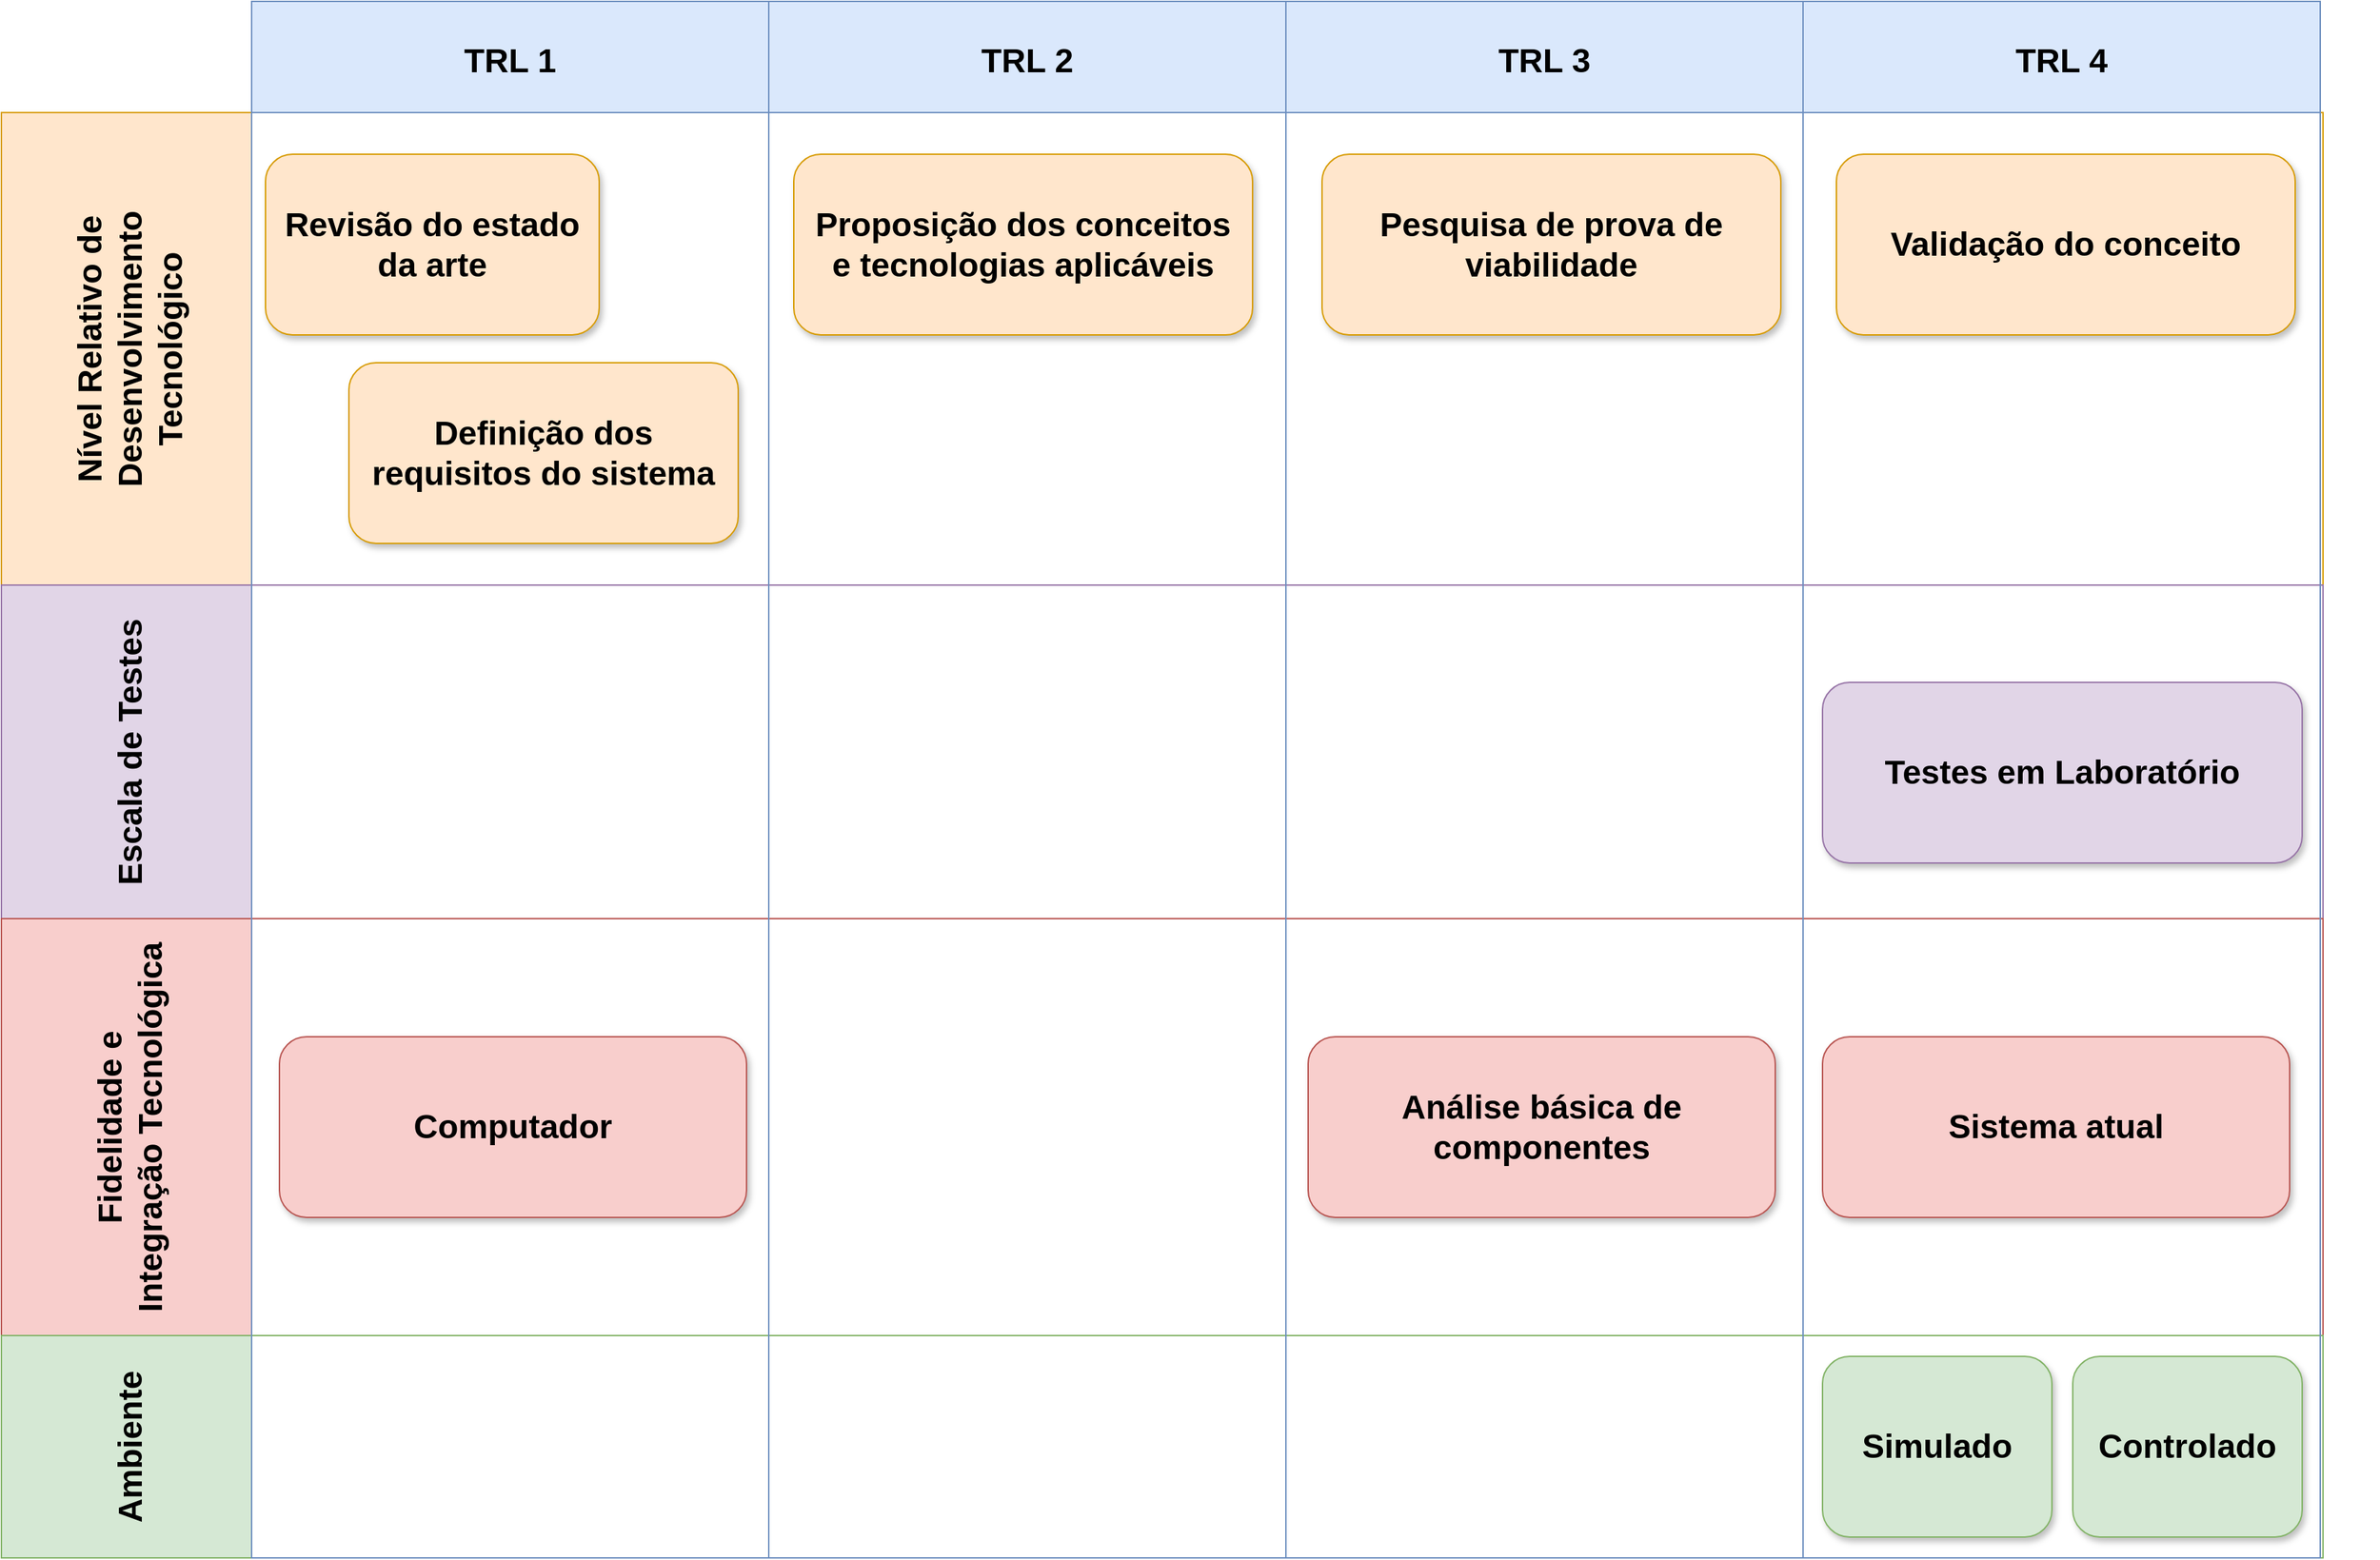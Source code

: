 <mxfile version="19.0.3" type="device" pages="3"><diagram id="wFE0QG_FPsp0jaGvCLVb" name="Page-1"><mxGraphModel dx="1791" dy="790" grid="1" gridSize="10" guides="1" tooltips="1" connect="1" arrows="1" fold="1" page="1" pageScale="1" pageWidth="1920" pageHeight="1200" math="0" shadow="0"><root><mxCell id="0"/><mxCell id="1" parent="0"/><mxCell id="h72weLQ-v1Izwwtd6WfZ-42" value="" style="group" parent="1" vertex="1" connectable="0"><mxGeometry x="100" y="120" width="1710" height="1040" as="geometry"/></mxCell><mxCell id="h72weLQ-v1Izwwtd6WfZ-1" value="Nível Relativo de &#10;Desenvolvimento&#10;Tecnológico" style="swimlane;horizontal=0;startSize=180;fontSize=24;fillColor=#ffe6cc;strokeColor=#d79b00;" parent="h72weLQ-v1Izwwtd6WfZ-42" vertex="1"><mxGeometry width="1670" height="340" as="geometry"/></mxCell><mxCell id="B0AgPP3o7WreN1fM0LWA-12" value="Definição dos requisitos do sistema" style="rounded=1;whiteSpace=wrap;html=1;fontSize=24;fillColor=#ffe6cc;strokeColor=#d79b00;shadow=1;sketch=0;glass=0;gradientColor=none;fontStyle=1" parent="h72weLQ-v1Izwwtd6WfZ-1" vertex="1"><mxGeometry x="250" y="180" width="280" height="130" as="geometry"/></mxCell><mxCell id="h72weLQ-v1Izwwtd6WfZ-38" value="Revisão do estado da arte" style="rounded=1;whiteSpace=wrap;html=1;fontSize=24;fillColor=#ffe6cc;strokeColor=#d79b00;shadow=1;sketch=0;glass=0;gradientColor=none;fontStyle=1" parent="h72weLQ-v1Izwwtd6WfZ-1" vertex="1"><mxGeometry x="190" y="30" width="240" height="130" as="geometry"/></mxCell><mxCell id="B0AgPP3o7WreN1fM0LWA-13" value="Proposição dos conceitos&lt;br&gt;e tecnologias aplicáveis" style="rounded=1;whiteSpace=wrap;html=1;fontSize=24;fillColor=#ffe6cc;strokeColor=#d79b00;shadow=1;sketch=0;glass=0;gradientColor=none;fontStyle=1" parent="h72weLQ-v1Izwwtd6WfZ-1" vertex="1"><mxGeometry x="570" y="30" width="330" height="130" as="geometry"/></mxCell><mxCell id="B0AgPP3o7WreN1fM0LWA-18" value="Validação do conceito" style="rounded=1;whiteSpace=wrap;html=1;fontSize=24;fillColor=#ffe6cc;strokeColor=#d79b00;shadow=1;sketch=0;glass=0;gradientColor=none;fontStyle=1" parent="h72weLQ-v1Izwwtd6WfZ-1" vertex="1"><mxGeometry x="1320" y="30" width="330" height="130" as="geometry"/></mxCell><mxCell id="B0AgPP3o7WreN1fM0LWA-19" value="Pesquisa de prova de viabilidade" style="rounded=1;whiteSpace=wrap;html=1;fontSize=24;fillColor=#ffe6cc;strokeColor=#d79b00;shadow=1;sketch=0;glass=0;gradientColor=none;fontStyle=1" parent="h72weLQ-v1Izwwtd6WfZ-1" vertex="1"><mxGeometry x="950" y="30" width="330" height="130" as="geometry"/></mxCell><mxCell id="h72weLQ-v1Izwwtd6WfZ-15" value="Escala de Testes" style="swimlane;horizontal=0;startSize=180;fontSize=24;fillColor=#e1d5e7;strokeColor=#9673a6;" parent="h72weLQ-v1Izwwtd6WfZ-42" vertex="1"><mxGeometry y="340" width="1670" height="240" as="geometry"/></mxCell><mxCell id="8ee--ngN5sYF0L9ZjMN5-5" value="Testes em Laboratório" style="rounded=1;whiteSpace=wrap;html=1;fontSize=24;fillColor=#e1d5e7;strokeColor=#9673a6;shadow=1;sketch=0;glass=0;fontStyle=1" parent="h72weLQ-v1Izwwtd6WfZ-15" vertex="1"><mxGeometry x="1310" y="70" width="345" height="130" as="geometry"/></mxCell><mxCell id="h72weLQ-v1Izwwtd6WfZ-16" value="Fidelidade e &#10;Integração Tecnológica" style="swimlane;horizontal=0;startSize=180;fontSize=24;fillColor=#f8cecc;strokeColor=#b85450;" parent="h72weLQ-v1Izwwtd6WfZ-42" vertex="1"><mxGeometry y="580" width="1670" height="300" as="geometry"/></mxCell><mxCell id="8ee--ngN5sYF0L9ZjMN5-9" value="Computador" style="rounded=1;whiteSpace=wrap;html=1;fontSize=24;fillColor=#f8cecc;strokeColor=#b85450;shadow=1;sketch=0;glass=0;fontStyle=1" parent="h72weLQ-v1Izwwtd6WfZ-16" vertex="1"><mxGeometry x="200" y="85" width="336" height="130" as="geometry"/></mxCell><mxCell id="8ee--ngN5sYF0L9ZjMN5-10" value="Sistema atual" style="rounded=1;whiteSpace=wrap;html=1;fontSize=24;fillColor=#f8cecc;strokeColor=#b85450;shadow=1;sketch=0;glass=0;fontStyle=1" parent="h72weLQ-v1Izwwtd6WfZ-16" vertex="1"><mxGeometry x="1310" y="85" width="336" height="130" as="geometry"/></mxCell><mxCell id="B0AgPP3o7WreN1fM0LWA-41" value="Análise básica de componentes" style="rounded=1;whiteSpace=wrap;html=1;fontSize=24;fillColor=#f8cecc;strokeColor=#b85450;shadow=1;sketch=0;glass=0;fontStyle=1" parent="h72weLQ-v1Izwwtd6WfZ-16" vertex="1"><mxGeometry x="940" y="85" width="336" height="130" as="geometry"/></mxCell><mxCell id="h72weLQ-v1Izwwtd6WfZ-17" value="Ambiente" style="swimlane;horizontal=0;startSize=180;fontSize=24;fillColor=#d5e8d4;strokeColor=#82b366;" parent="h72weLQ-v1Izwwtd6WfZ-42" vertex="1"><mxGeometry y="880" width="1670" height="160" as="geometry"/></mxCell><mxCell id="B0AgPP3o7WreN1fM0LWA-38" value="Controlado" style="rounded=1;whiteSpace=wrap;html=1;fontSize=24;fillColor=#d5e8d4;strokeColor=#82b366;shadow=1;sketch=0;glass=0;fontStyle=1" parent="h72weLQ-v1Izwwtd6WfZ-17" vertex="1"><mxGeometry x="1490" y="15" width="165" height="130" as="geometry"/></mxCell><mxCell id="B0AgPP3o7WreN1fM0LWA-39" value="Simulado" style="rounded=1;whiteSpace=wrap;html=1;fontSize=24;fillColor=#d5e8d4;strokeColor=#82b366;shadow=1;sketch=0;glass=0;fontStyle=1" parent="h72weLQ-v1Izwwtd6WfZ-17" vertex="1"><mxGeometry x="1310" y="15" width="165" height="130" as="geometry"/></mxCell><mxCell id="h72weLQ-v1Izwwtd6WfZ-18" value="TRL 1" style="swimlane;fontSize=24;startSize=80;fillColor=#dae8fc;strokeColor=#6c8ebf;" parent="1" vertex="1"><mxGeometry x="280" y="40" width="372" height="1120" as="geometry"/></mxCell><mxCell id="uqeQwlGGv48OK5h9D6a3-13" value="TRL 2" style="swimlane;fontSize=24;startSize=80;fillColor=#dae8fc;strokeColor=#6c8ebf;" parent="1" vertex="1"><mxGeometry x="652" y="40" width="372" height="1120" as="geometry"/></mxCell><mxCell id="uqeQwlGGv48OK5h9D6a3-17" value="TRL 3" style="swimlane;fontSize=24;startSize=80;fillColor=#dae8fc;strokeColor=#6c8ebf;" parent="1" vertex="1"><mxGeometry x="1024" y="40" width="372" height="1120" as="geometry"/></mxCell><mxCell id="uqeQwlGGv48OK5h9D6a3-18" value="TRL 4" style="swimlane;fontSize=24;startSize=80;fillColor=#dae8fc;strokeColor=#6c8ebf;" parent="1" vertex="1"><mxGeometry x="1396" y="40" width="372" height="1120" as="geometry"/></mxCell></root></mxGraphModel></diagram><diagram name="Page-2" id="Onuf0YLbtjrsaesylq0W"><mxGraphModel dx="1718" dy="754" grid="1" gridSize="10" guides="1" tooltips="1" connect="1" arrows="1" fold="1" page="1" pageScale="1" pageWidth="1920" pageHeight="1200" math="0" shadow="0"><root><mxCell id="YtkINBe5BwIoumPF6pWK-0"/><mxCell id="YtkINBe5BwIoumPF6pWK-1" parent="YtkINBe5BwIoumPF6pWK-0"/><mxCell id="dxEUn6IjIRMjEzM8iqwR-6" style="edgeStyle=orthogonalEdgeStyle;rounded=0;orthogonalLoop=1;jettySize=auto;html=1;fontSize=14;endArrow=open;endFill=0;" edge="1" parent="YtkINBe5BwIoumPF6pWK-1" source="dxEUn6IjIRMjEzM8iqwR-0"><mxGeometry relative="1" as="geometry"><mxPoint x="320" y="380" as="targetPoint"/></mxGeometry></mxCell><mxCell id="dxEUn6IjIRMjEzM8iqwR-7" value="" style="edgeStyle=orthogonalEdgeStyle;rounded=0;orthogonalLoop=1;jettySize=auto;html=1;fontSize=14;endArrow=classic;endFill=1;" edge="1" parent="YtkINBe5BwIoumPF6pWK-1" source="dxEUn6IjIRMjEzM8iqwR-0"><mxGeometry relative="1" as="geometry"><mxPoint x="320" y="380" as="targetPoint"/></mxGeometry></mxCell><mxCell id="dxEUn6IjIRMjEzM8iqwR-0" value="Informacional" style="rounded=0;whiteSpace=wrap;html=1;fillColor=#2C62B5;strokeColor=#12284A;fontStyle=1;fontSize=16;fontColor=#FFFFFF;" vertex="1" parent="YtkINBe5BwIoumPF6pWK-1"><mxGeometry x="120" y="350" width="160" height="60" as="geometry"/></mxCell><mxCell id="dxEUn6IjIRMjEzM8iqwR-8" style="edgeStyle=orthogonalEdgeStyle;rounded=0;orthogonalLoop=1;jettySize=auto;html=1;entryX=0;entryY=0.5;entryDx=0;entryDy=0;fontSize=14;endArrow=classic;endFill=1;" edge="1" parent="YtkINBe5BwIoumPF6pWK-1"><mxGeometry relative="1" as="geometry"><mxPoint x="480" y="380" as="sourcePoint"/><mxPoint x="520" y="380" as="targetPoint"/></mxGeometry></mxCell><mxCell id="dxEUn6IjIRMjEzM8iqwR-9" style="edgeStyle=orthogonalEdgeStyle;rounded=0;orthogonalLoop=1;jettySize=auto;html=1;entryX=0;entryY=0.5;entryDx=0;entryDy=0;fontSize=14;endArrow=classic;endFill=1;" edge="1" parent="YtkINBe5BwIoumPF6pWK-1"><mxGeometry relative="1" as="geometry"><mxPoint x="680" y="380" as="sourcePoint"/><mxPoint x="720" y="380" as="targetPoint"/></mxGeometry></mxCell><mxCell id="dxEUn6IjIRMjEzM8iqwR-11" style="edgeStyle=orthogonalEdgeStyle;rounded=0;orthogonalLoop=1;jettySize=auto;html=1;entryX=0;entryY=0.5;entryDx=0;entryDy=0;fontSize=14;endArrow=classic;endFill=1;" edge="1" parent="YtkINBe5BwIoumPF6pWK-1"><mxGeometry relative="1" as="geometry"><mxPoint x="600.043" y="410" as="sourcePoint"/><mxPoint x="720" y="470" as="targetPoint"/><Array as="points"><mxPoint x="600" y="470"/></Array></mxGeometry></mxCell><mxCell id="dxEUn6IjIRMjEzM8iqwR-13" style="edgeStyle=orthogonalEdgeStyle;rounded=0;orthogonalLoop=1;jettySize=auto;html=1;entryX=0;entryY=0.5;entryDx=0;entryDy=0;fontSize=14;endArrow=classic;endFill=1;" edge="1" parent="YtkINBe5BwIoumPF6pWK-1"><mxGeometry relative="1" as="geometry"><mxPoint x="880" y="380" as="sourcePoint"/><mxPoint x="920" y="380" as="targetPoint"/></mxGeometry></mxCell><mxCell id="dxEUn6IjIRMjEzM8iqwR-14" style="edgeStyle=orthogonalEdgeStyle;rounded=0;orthogonalLoop=1;jettySize=auto;html=1;entryX=0;entryY=0.5;entryDx=0;entryDy=0;fontSize=14;endArrow=classic;endFill=1;" edge="1" parent="YtkINBe5BwIoumPF6pWK-1"><mxGeometry relative="1" as="geometry"><mxPoint x="1080" y="380" as="sourcePoint"/><mxPoint x="1120" y="380" as="targetPoint"/></mxGeometry></mxCell><mxCell id="dxEUn6IjIRMjEzM8iqwR-12" style="edgeStyle=orthogonalEdgeStyle;rounded=0;orthogonalLoop=1;jettySize=auto;html=1;entryX=0.5;entryY=1;entryDx=0;entryDy=0;fontSize=14;endArrow=classic;endFill=1;" edge="1" parent="YtkINBe5BwIoumPF6pWK-1"><mxGeometry relative="1" as="geometry"><mxPoint x="880" y="470" as="sourcePoint"/><mxPoint x="1000" y="410" as="targetPoint"/></mxGeometry></mxCell><mxCell id="dxEUn6IjIRMjEzM8iqwR-15" value="Conceitual" style="rounded=0;whiteSpace=wrap;html=1;fillColor=#2C62B5;strokeColor=#12284A;fontStyle=1;fontSize=16;fontColor=#FFFFFF;" vertex="1" parent="YtkINBe5BwIoumPF6pWK-1"><mxGeometry x="320" y="350" width="160" height="60" as="geometry"/></mxCell><mxCell id="dxEUn6IjIRMjEzM8iqwR-16" value="Preliminar" style="rounded=0;whiteSpace=wrap;html=1;fillColor=#2C62B5;strokeColor=#12284A;fontStyle=1;fontSize=16;fontColor=#FFFFFF;" vertex="1" parent="YtkINBe5BwIoumPF6pWK-1"><mxGeometry x="520" y="350" width="160" height="60" as="geometry"/></mxCell><mxCell id="dxEUn6IjIRMjEzM8iqwR-17" value="Detalhado" style="rounded=0;whiteSpace=wrap;html=1;fillColor=#2C62B5;strokeColor=#12284A;fontStyle=1;fontSize=16;fontColor=#FFFFFF;" vertex="1" parent="YtkINBe5BwIoumPF6pWK-1"><mxGeometry x="720" y="350" width="160" height="60" as="geometry"/></mxCell><mxCell id="dxEUn6IjIRMjEzM8iqwR-18" value="Desenvolvimento" style="rounded=0;whiteSpace=wrap;html=1;fillColor=#2C62B5;strokeColor=#12284A;fontStyle=1;fontSize=16;fontColor=#FFFFFF;" vertex="1" parent="YtkINBe5BwIoumPF6pWK-1"><mxGeometry x="920" y="350" width="160" height="60" as="geometry"/></mxCell><mxCell id="dxEUn6IjIRMjEzM8iqwR-20" value="Testes Integrados" style="rounded=0;whiteSpace=wrap;html=1;fillColor=#2C62B5;strokeColor=#12284A;fontStyle=1;fontSize=16;fontColor=#FFFFFF;" vertex="1" parent="YtkINBe5BwIoumPF6pWK-1"><mxGeometry x="1120" y="350" width="160" height="60" as="geometry"/></mxCell><mxCell id="dxEUn6IjIRMjEzM8iqwR-21" value="Simulação" style="rounded=0;whiteSpace=wrap;html=1;fillColor=#2C62B5;strokeColor=#12284A;fontStyle=1;fontSize=16;fontColor=#FFFFFF;" vertex="1" parent="YtkINBe5BwIoumPF6pWK-1"><mxGeometry x="720" y="440" width="160" height="60" as="geometry"/></mxCell></root></mxGraphModel></diagram><diagram id="y44GNBFumCnsDAwKMU2Z" name="Page-3"><mxGraphModel dx="2171" dy="953" grid="1" gridSize="10" guides="1" tooltips="1" connect="1" arrows="1" fold="1" page="1" pageScale="1" pageWidth="1920" pageHeight="1080" math="0" shadow="0"><root><mxCell id="0"/><mxCell id="1" parent="0"/><mxCell id="ecVIP_PLHdeNfO3C8hGc-1" value="Etapas" style="swimlane;horizontal=0;fillColor=#dae8fc;strokeColor=#6c8ebf;fontSize=16;" parent="1" vertex="1"><mxGeometry x="130" y="320" width="1370" height="120" as="geometry"/></mxCell><mxCell id="ecVIP_PLHdeNfO3C8hGc-6" value="Informacional" style="rounded=0;whiteSpace=wrap;html=1;fillColor=#dae8fc;strokeColor=#6c8ebf;fontStyle=0;fontSize=16;" parent="ecVIP_PLHdeNfO3C8hGc-1" vertex="1"><mxGeometry x="80" y="30" width="160" height="60" as="geometry"/></mxCell><mxCell id="BdxkDJNEzJFsb1VxYrzu-2" value="Conceitual" style="rounded=0;whiteSpace=wrap;html=1;fillColor=#dae8fc;strokeColor=#6c8ebf;fontStyle=0;fontSize=16;" vertex="1" parent="ecVIP_PLHdeNfO3C8hGc-1"><mxGeometry x="270" y="30" width="160" height="60" as="geometry"/></mxCell><mxCell id="BdxkDJNEzJFsb1VxYrzu-6" value="Preliminar" style="rounded=0;whiteSpace=wrap;html=1;fillColor=#dae8fc;strokeColor=#6c8ebf;fontStyle=0;fontSize=16;" vertex="1" parent="ecVIP_PLHdeNfO3C8hGc-1"><mxGeometry x="470" y="30" width="160" height="60" as="geometry"/></mxCell><mxCell id="BdxkDJNEzJFsb1VxYrzu-9" value="Detalhado" style="rounded=0;whiteSpace=wrap;html=1;fillColor=#dae8fc;strokeColor=#6c8ebf;fontStyle=0;fontSize=16;" vertex="1" parent="ecVIP_PLHdeNfO3C8hGc-1"><mxGeometry x="670" y="30" width="160" height="60" as="geometry"/></mxCell><mxCell id="BdxkDJNEzJFsb1VxYrzu-13" value="Desenvolvimento" style="rounded=0;whiteSpace=wrap;html=1;fillColor=#dae8fc;strokeColor=#6c8ebf;fontStyle=0;fontSize=16;" vertex="1" parent="ecVIP_PLHdeNfO3C8hGc-1"><mxGeometry x="870" y="30" width="160" height="60" as="geometry"/></mxCell><mxCell id="BdxkDJNEzJFsb1VxYrzu-15" value="Testes Integrados" style="rounded=0;whiteSpace=wrap;html=1;fillColor=#dae8fc;strokeColor=#6c8ebf;fontStyle=0;fontSize=16;" vertex="1" parent="ecVIP_PLHdeNfO3C8hGc-1"><mxGeometry x="1070" y="30" width="160" height="60" as="geometry"/></mxCell><mxCell id="ecVIP_PLHdeNfO3C8hGc-3" value="Atividades" style="swimlane;horizontal=0;startSize=23;fillColor=#d5e8d4;strokeColor=#82b366;fontSize=16;" parent="1" vertex="1"><mxGeometry x="130" y="440" width="1370" height="230" as="geometry"/></mxCell><mxCell id="ecVIP_PLHdeNfO3C8hGc-20" value="QFD: C x T" style="rounded=0;whiteSpace=wrap;html=1;fillColor=#d5e8d4;strokeColor=#82b366;fontSize=16;" parent="ecVIP_PLHdeNfO3C8hGc-3" vertex="1"><mxGeometry x="80" y="30" width="160" height="50" as="geometry"/></mxCell><mxCell id="ecVIP_PLHdeNfO3C8hGc-21" value="Basis of Design" style="rounded=0;whiteSpace=wrap;html=1;fillColor=#d5e8d4;strokeColor=#82b366;fontSize=16;" parent="ecVIP_PLHdeNfO3C8hGc-3" vertex="1"><mxGeometry x="80" y="90" width="160" height="50" as="geometry"/></mxCell><mxCell id="ecVIP_PLHdeNfO3C8hGc-22" value="SOTA" style="rounded=0;whiteSpace=wrap;html=1;fillColor=#d5e8d4;strokeColor=#82b366;fontSize=16;" parent="ecVIP_PLHdeNfO3C8hGc-3" vertex="1"><mxGeometry x="270" y="30" width="160" height="50" as="geometry"/></mxCell><mxCell id="BdxkDJNEzJFsb1VxYrzu-4" value="QFD: T x F" style="rounded=0;whiteSpace=wrap;html=1;fillColor=#d5e8d4;strokeColor=#82b366;fontSize=16;" vertex="1" parent="ecVIP_PLHdeNfO3C8hGc-3"><mxGeometry x="270" y="90" width="160" height="50" as="geometry"/></mxCell><mxCell id="BdxkDJNEzJFsb1VxYrzu-5" value="Arquitetura do sistema" style="rounded=0;whiteSpace=wrap;html=1;fillColor=#d5e8d4;strokeColor=#82b366;fontSize=16;" vertex="1" parent="ecVIP_PLHdeNfO3C8hGc-3"><mxGeometry x="470" y="30" width="160" height="50" as="geometry"/></mxCell><mxCell id="BdxkDJNEzJFsb1VxYrzu-8" value="Principais componentes" style="rounded=0;whiteSpace=wrap;html=1;fillColor=#d5e8d4;strokeColor=#82b366;fontSize=16;" vertex="1" parent="ecVIP_PLHdeNfO3C8hGc-3"><mxGeometry x="470" y="90" width="160" height="50" as="geometry"/></mxCell><mxCell id="BdxkDJNEzJFsb1VxYrzu-10" value="Esquemáticos&lt;br&gt;(CAD &amp;amp; PCB)" style="rounded=0;whiteSpace=wrap;html=1;fillColor=#d5e8d4;strokeColor=#82b366;fontSize=16;" vertex="1" parent="ecVIP_PLHdeNfO3C8hGc-3"><mxGeometry x="670" y="30" width="160" height="50" as="geometry"/></mxCell><mxCell id="BdxkDJNEzJFsb1VxYrzu-11" value="Desenho de fabricação" style="rounded=0;whiteSpace=wrap;html=1;fillColor=#d5e8d4;strokeColor=#82b366;fontSize=16;" vertex="1" parent="ecVIP_PLHdeNfO3C8hGc-3"><mxGeometry x="670" y="90" width="160" height="50" as="geometry"/></mxCell><mxCell id="BdxkDJNEzJFsb1VxYrzu-12" value="Lista de materiais" style="rounded=0;whiteSpace=wrap;html=1;fillColor=#d5e8d4;strokeColor=#82b366;fontSize=16;" vertex="1" parent="ecVIP_PLHdeNfO3C8hGc-3"><mxGeometry x="670" y="150" width="160" height="50" as="geometry"/></mxCell><mxCell id="BdxkDJNEzJFsb1VxYrzu-14" value="Testes individuais" style="rounded=0;whiteSpace=wrap;html=1;fillColor=#d5e8d4;strokeColor=#82b366;fontSize=16;" vertex="1" parent="ecVIP_PLHdeNfO3C8hGc-3"><mxGeometry x="870" y="30" width="160" height="50" as="geometry"/></mxCell><mxCell id="BdxkDJNEzJFsb1VxYrzu-17" value="Teleoperação" style="rounded=0;whiteSpace=wrap;html=1;fillColor=#d5e8d4;strokeColor=#82b366;fontSize=16;" vertex="1" parent="ecVIP_PLHdeNfO3C8hGc-3"><mxGeometry x="1080" y="30" width="160" height="50" as="geometry"/></mxCell><mxCell id="BdxkDJNEzJFsb1VxYrzu-18" value="Go to goal" style="rounded=0;whiteSpace=wrap;html=1;fillColor=#d5e8d4;strokeColor=#82b366;fontSize=16;" vertex="1" parent="ecVIP_PLHdeNfO3C8hGc-3"><mxGeometry x="1080" y="90" width="160" height="50" as="geometry"/></mxCell><mxCell id="ecVIP_PLHdeNfO3C8hGc-5" value="Entregas" style="swimlane;horizontal=0;startSize=23;fillColor=#f8cecc;strokeColor=#b85450;fontSize=16;" parent="1" vertex="1"><mxGeometry x="130" y="670" width="1370" height="110" as="geometry"/></mxCell><mxCell id="ecVIP_PLHdeNfO3C8hGc-36" value="RI" style="rhombus;whiteSpace=wrap;html=1;fillColor=#f8cecc;strokeColor=#b85450;fontSize=16;" parent="ecVIP_PLHdeNfO3C8hGc-5" vertex="1"><mxGeometry x="220" y="15" width="80" height="80" as="geometry"/></mxCell><mxCell id="ecVIP_PLHdeNfO3C8hGc-38" value="RC" style="rhombus;whiteSpace=wrap;html=1;fillColor=#f8cecc;strokeColor=#b85450;fontSize=16;" parent="ecVIP_PLHdeNfO3C8hGc-5" vertex="1"><mxGeometry x="420" y="15" width="80" height="80" as="geometry"/></mxCell><mxCell id="ecVIP_PLHdeNfO3C8hGc-40" value="RP" style="rhombus;whiteSpace=wrap;html=1;fillColor=#f8cecc;strokeColor=#b85450;fontSize=16;" parent="ecVIP_PLHdeNfO3C8hGc-5" vertex="1"><mxGeometry x="620" y="15" width="80" height="80" as="geometry"/></mxCell><mxCell id="ecVIP_PLHdeNfO3C8hGc-42" value="RD" style="rhombus;whiteSpace=wrap;html=1;fillColor=#f8cecc;strokeColor=#b85450;fontSize=16;" parent="ecVIP_PLHdeNfO3C8hGc-5" vertex="1"><mxGeometry x="820" y="15" width="80" height="80" as="geometry"/></mxCell><mxCell id="ecVIP_PLHdeNfO3C8hGc-44" value="PT" style="rhombus;whiteSpace=wrap;html=1;fillColor=#f8cecc;strokeColor=#b85450;fontSize=16;" parent="ecVIP_PLHdeNfO3C8hGc-5" vertex="1"><mxGeometry x="1020" y="15" width="80" height="80" as="geometry"/></mxCell><mxCell id="ecVIP_PLHdeNfO3C8hGc-46" value="Relatório &lt;br style=&quot;font-size: 14px;&quot;&gt;Informacional" style="text;html=1;align=left;verticalAlign=middle;resizable=0;points=[];autosize=1;strokeColor=none;fillColor=none;fontSize=14;" parent="ecVIP_PLHdeNfO3C8hGc-5" vertex="1"><mxGeometry x="310" y="10" width="100" height="40" as="geometry"/></mxCell><mxCell id="ecVIP_PLHdeNfO3C8hGc-47" value="Relatório&lt;br style=&quot;font-size: 14px;&quot;&gt;Conceitual" style="text;html=1;align=left;verticalAlign=middle;resizable=0;points=[];autosize=1;strokeColor=none;fillColor=none;fontSize=14;" parent="ecVIP_PLHdeNfO3C8hGc-5" vertex="1"><mxGeometry x="510" y="10" width="80" height="40" as="geometry"/></mxCell><mxCell id="ecVIP_PLHdeNfO3C8hGc-48" value="Relatório&lt;br style=&quot;font-size: 14px;&quot;&gt;Preliminar" style="text;html=1;align=left;verticalAlign=middle;resizable=0;points=[];autosize=1;strokeColor=none;fillColor=none;fontSize=14;" parent="ecVIP_PLHdeNfO3C8hGc-5" vertex="1"><mxGeometry x="710" y="10" width="80" height="40" as="geometry"/></mxCell><mxCell id="ecVIP_PLHdeNfO3C8hGc-49" value="Relatório&lt;br style=&quot;font-size: 14px;&quot;&gt;Detalhado" style="text;html=1;align=left;verticalAlign=middle;resizable=0;points=[];autosize=1;strokeColor=none;fillColor=none;fontSize=14;" parent="ecVIP_PLHdeNfO3C8hGc-5" vertex="1"><mxGeometry x="910" y="10" width="80" height="40" as="geometry"/></mxCell><mxCell id="ecVIP_PLHdeNfO3C8hGc-50" value="Planejamento&lt;br style=&quot;font-size: 14px;&quot;&gt;de Testes" style="text;html=1;align=left;verticalAlign=middle;resizable=0;points=[];autosize=1;strokeColor=none;fillColor=none;fontSize=14;" parent="ecVIP_PLHdeNfO3C8hGc-5" vertex="1"><mxGeometry x="1110" y="10" width="100" height="40" as="geometry"/></mxCell><mxCell id="BdxkDJNEzJFsb1VxYrzu-27" value="RF" style="rhombus;whiteSpace=wrap;html=1;fillColor=#f8cecc;strokeColor=#b85450;fontSize=16;" vertex="1" parent="ecVIP_PLHdeNfO3C8hGc-5"><mxGeometry x="1220" y="15" width="80" height="80" as="geometry"/></mxCell><mxCell id="BdxkDJNEzJFsb1VxYrzu-28" value="Relatório&lt;br&gt;Final" style="text;html=1;align=left;verticalAlign=middle;resizable=0;points=[];autosize=1;strokeColor=none;fillColor=none;fontSize=14;" vertex="1" parent="ecVIP_PLHdeNfO3C8hGc-5"><mxGeometry x="1300" y="10" width="70" height="40" as="geometry"/></mxCell><mxCell id="BdxkDJNEzJFsb1VxYrzu-21" style="edgeStyle=orthogonalEdgeStyle;rounded=0;orthogonalLoop=1;jettySize=auto;html=1;entryX=1;entryY=0.5;entryDx=0;entryDy=0;fontSize=14;horizontal=1;endArrow=oval;endFill=1;" edge="1" parent="1" source="ecVIP_PLHdeNfO3C8hGc-36" target="ecVIP_PLHdeNfO3C8hGc-6"><mxGeometry relative="1" as="geometry"/></mxCell><mxCell id="BdxkDJNEzJFsb1VxYrzu-22" style="edgeStyle=orthogonalEdgeStyle;rounded=0;orthogonalLoop=1;jettySize=auto;html=1;entryX=1;entryY=0.5;entryDx=0;entryDy=0;fontSize=14;endArrow=oval;endFill=1;" edge="1" parent="1" source="ecVIP_PLHdeNfO3C8hGc-38" target="BdxkDJNEzJFsb1VxYrzu-2"><mxGeometry relative="1" as="geometry"/></mxCell><mxCell id="BdxkDJNEzJFsb1VxYrzu-23" style="edgeStyle=orthogonalEdgeStyle;rounded=0;orthogonalLoop=1;jettySize=auto;html=1;entryX=1;entryY=0.5;entryDx=0;entryDy=0;fontSize=14;endArrow=oval;endFill=1;" edge="1" parent="1" source="ecVIP_PLHdeNfO3C8hGc-40" target="BdxkDJNEzJFsb1VxYrzu-6"><mxGeometry relative="1" as="geometry"/></mxCell><mxCell id="BdxkDJNEzJFsb1VxYrzu-24" style="edgeStyle=orthogonalEdgeStyle;rounded=0;orthogonalLoop=1;jettySize=auto;html=1;entryX=1;entryY=0.5;entryDx=0;entryDy=0;fontSize=14;endArrow=oval;endFill=1;" edge="1" parent="1" source="ecVIP_PLHdeNfO3C8hGc-42" target="BdxkDJNEzJFsb1VxYrzu-9"><mxGeometry relative="1" as="geometry"/></mxCell><mxCell id="BdxkDJNEzJFsb1VxYrzu-25" style="edgeStyle=orthogonalEdgeStyle;rounded=0;orthogonalLoop=1;jettySize=auto;html=1;entryX=1;entryY=0.5;entryDx=0;entryDy=0;fontSize=14;endArrow=oval;endFill=1;" edge="1" parent="1" source="ecVIP_PLHdeNfO3C8hGc-44" target="BdxkDJNEzJFsb1VxYrzu-13"><mxGeometry relative="1" as="geometry"/></mxCell><mxCell id="BdxkDJNEzJFsb1VxYrzu-29" style="edgeStyle=orthogonalEdgeStyle;rounded=0;orthogonalLoop=1;jettySize=auto;html=1;entryX=1;entryY=0.5;entryDx=0;entryDy=0;fontSize=14;endArrow=oval;endFill=1;" edge="1" parent="1" source="BdxkDJNEzJFsb1VxYrzu-27" target="BdxkDJNEzJFsb1VxYrzu-15"><mxGeometry relative="1" as="geometry"/></mxCell></root></mxGraphModel></diagram></mxfile>